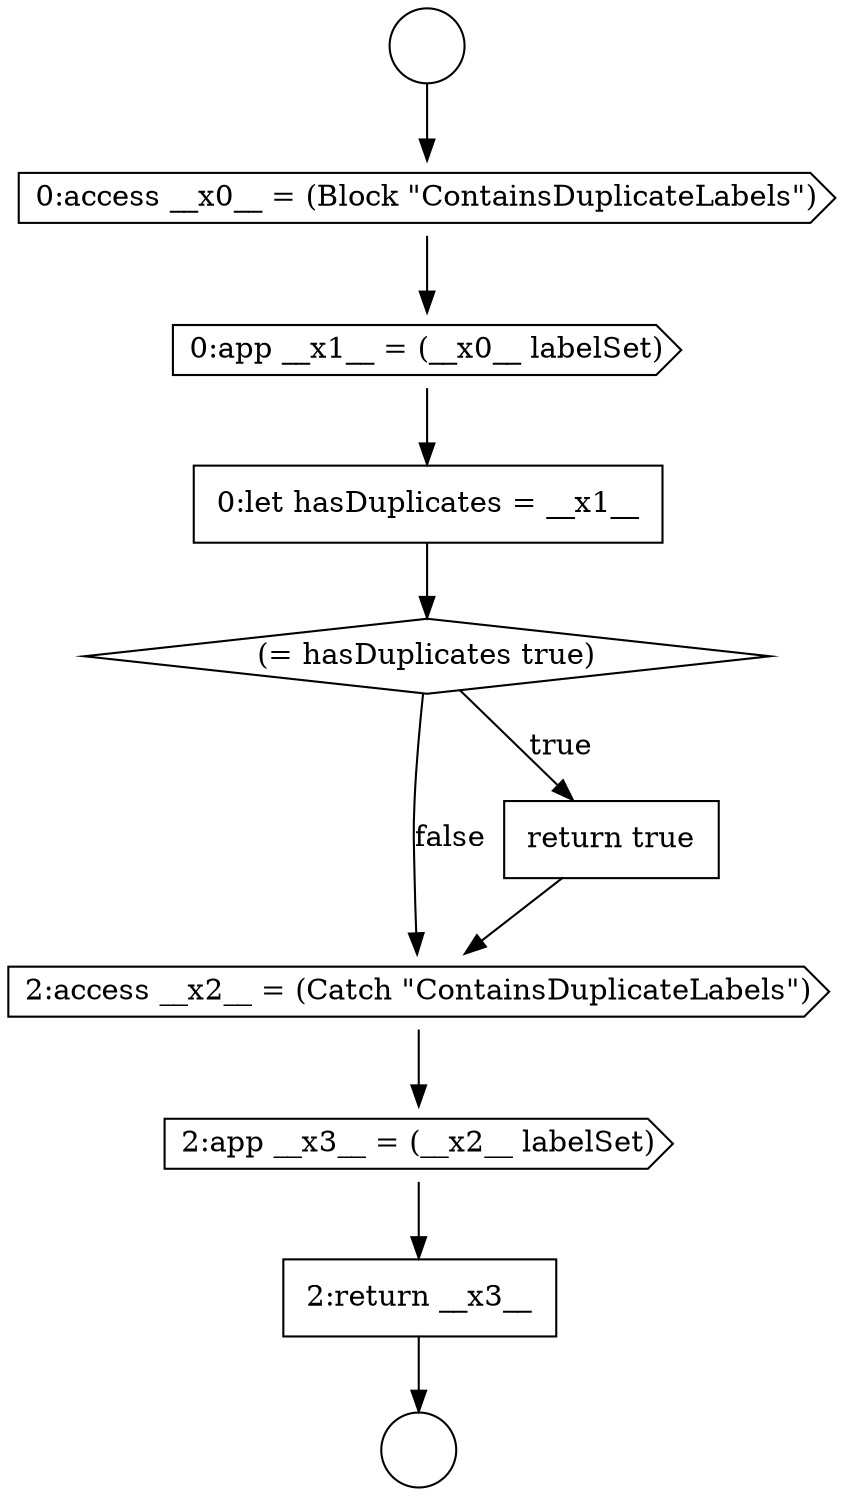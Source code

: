 digraph {
  node7620 [shape=none, margin=0, label=<<font color="black">
    <table border="0" cellborder="1" cellspacing="0" cellpadding="10">
      <tr><td align="left">2:return __x3__</td></tr>
    </table>
  </font>> color="black" fillcolor="white" style=filled]
  node7613 [shape=cds, label=<<font color="black">0:access __x0__ = (Block &quot;ContainsDuplicateLabels&quot;)</font>> color="black" fillcolor="white" style=filled]
  node7611 [shape=circle label=" " color="black" fillcolor="white" style=filled]
  node7612 [shape=circle label=" " color="black" fillcolor="white" style=filled]
  node7619 [shape=cds, label=<<font color="black">2:app __x3__ = (__x2__ labelSet)</font>> color="black" fillcolor="white" style=filled]
  node7614 [shape=cds, label=<<font color="black">0:app __x1__ = (__x0__ labelSet)</font>> color="black" fillcolor="white" style=filled]
  node7615 [shape=none, margin=0, label=<<font color="black">
    <table border="0" cellborder="1" cellspacing="0" cellpadding="10">
      <tr><td align="left">0:let hasDuplicates = __x1__</td></tr>
    </table>
  </font>> color="black" fillcolor="white" style=filled]
  node7618 [shape=cds, label=<<font color="black">2:access __x2__ = (Catch &quot;ContainsDuplicateLabels&quot;)</font>> color="black" fillcolor="white" style=filled]
  node7616 [shape=diamond, label=<<font color="black">(= hasDuplicates true)</font>> color="black" fillcolor="white" style=filled]
  node7617 [shape=none, margin=0, label=<<font color="black">
    <table border="0" cellborder="1" cellspacing="0" cellpadding="10">
      <tr><td align="left">return true</td></tr>
    </table>
  </font>> color="black" fillcolor="white" style=filled]
  node7619 -> node7620 [ color="black"]
  node7613 -> node7614 [ color="black"]
  node7617 -> node7618 [ color="black"]
  node7615 -> node7616 [ color="black"]
  node7620 -> node7612 [ color="black"]
  node7618 -> node7619 [ color="black"]
  node7614 -> node7615 [ color="black"]
  node7611 -> node7613 [ color="black"]
  node7616 -> node7617 [label=<<font color="black">true</font>> color="black"]
  node7616 -> node7618 [label=<<font color="black">false</font>> color="black"]
}
